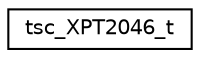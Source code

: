 digraph "Graphical Class Hierarchy"
{
 // LATEX_PDF_SIZE
  edge [fontname="Helvetica",fontsize="10",labelfontname="Helvetica",labelfontsize="10"];
  node [fontname="Helvetica",fontsize="10",shape=record];
  rankdir="LR";
  Node0 [label="tsc_XPT2046_t",height=0.2,width=0.4,color="black", fillcolor="white", style="filled",URL="$structtsc___x_p_t2046__t.html",tooltip=" "];
}
